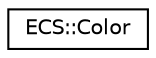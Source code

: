 digraph "Graphical Class Hierarchy"
{
 // LATEX_PDF_SIZE
  edge [fontname="Helvetica",fontsize="10",labelfontname="Helvetica",labelfontsize="10"];
  node [fontname="Helvetica",fontsize="10",shape=record];
  rankdir="LR";
  Node0 [label="ECS::Color",height=0.2,width=0.4,color="black", fillcolor="white", style="filled",URL="$structECS_1_1Color.html",tooltip=" "];
}
